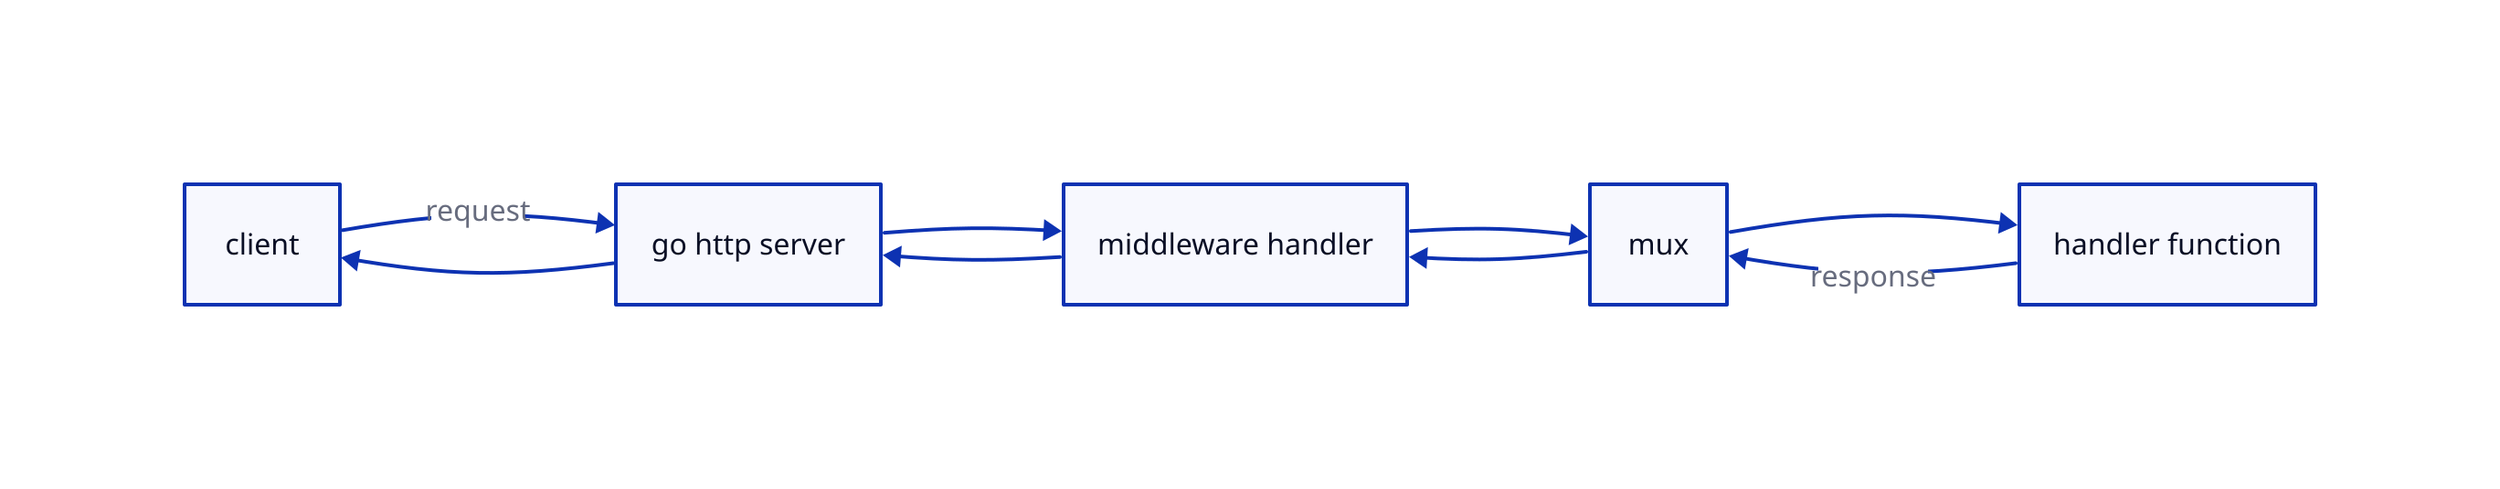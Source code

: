 direction: right

client -> go http server: request

go http server -> middleware handler -> mux -> handler function

handler function -> mux : response

mux -> middleware handler -> go http server -> client

